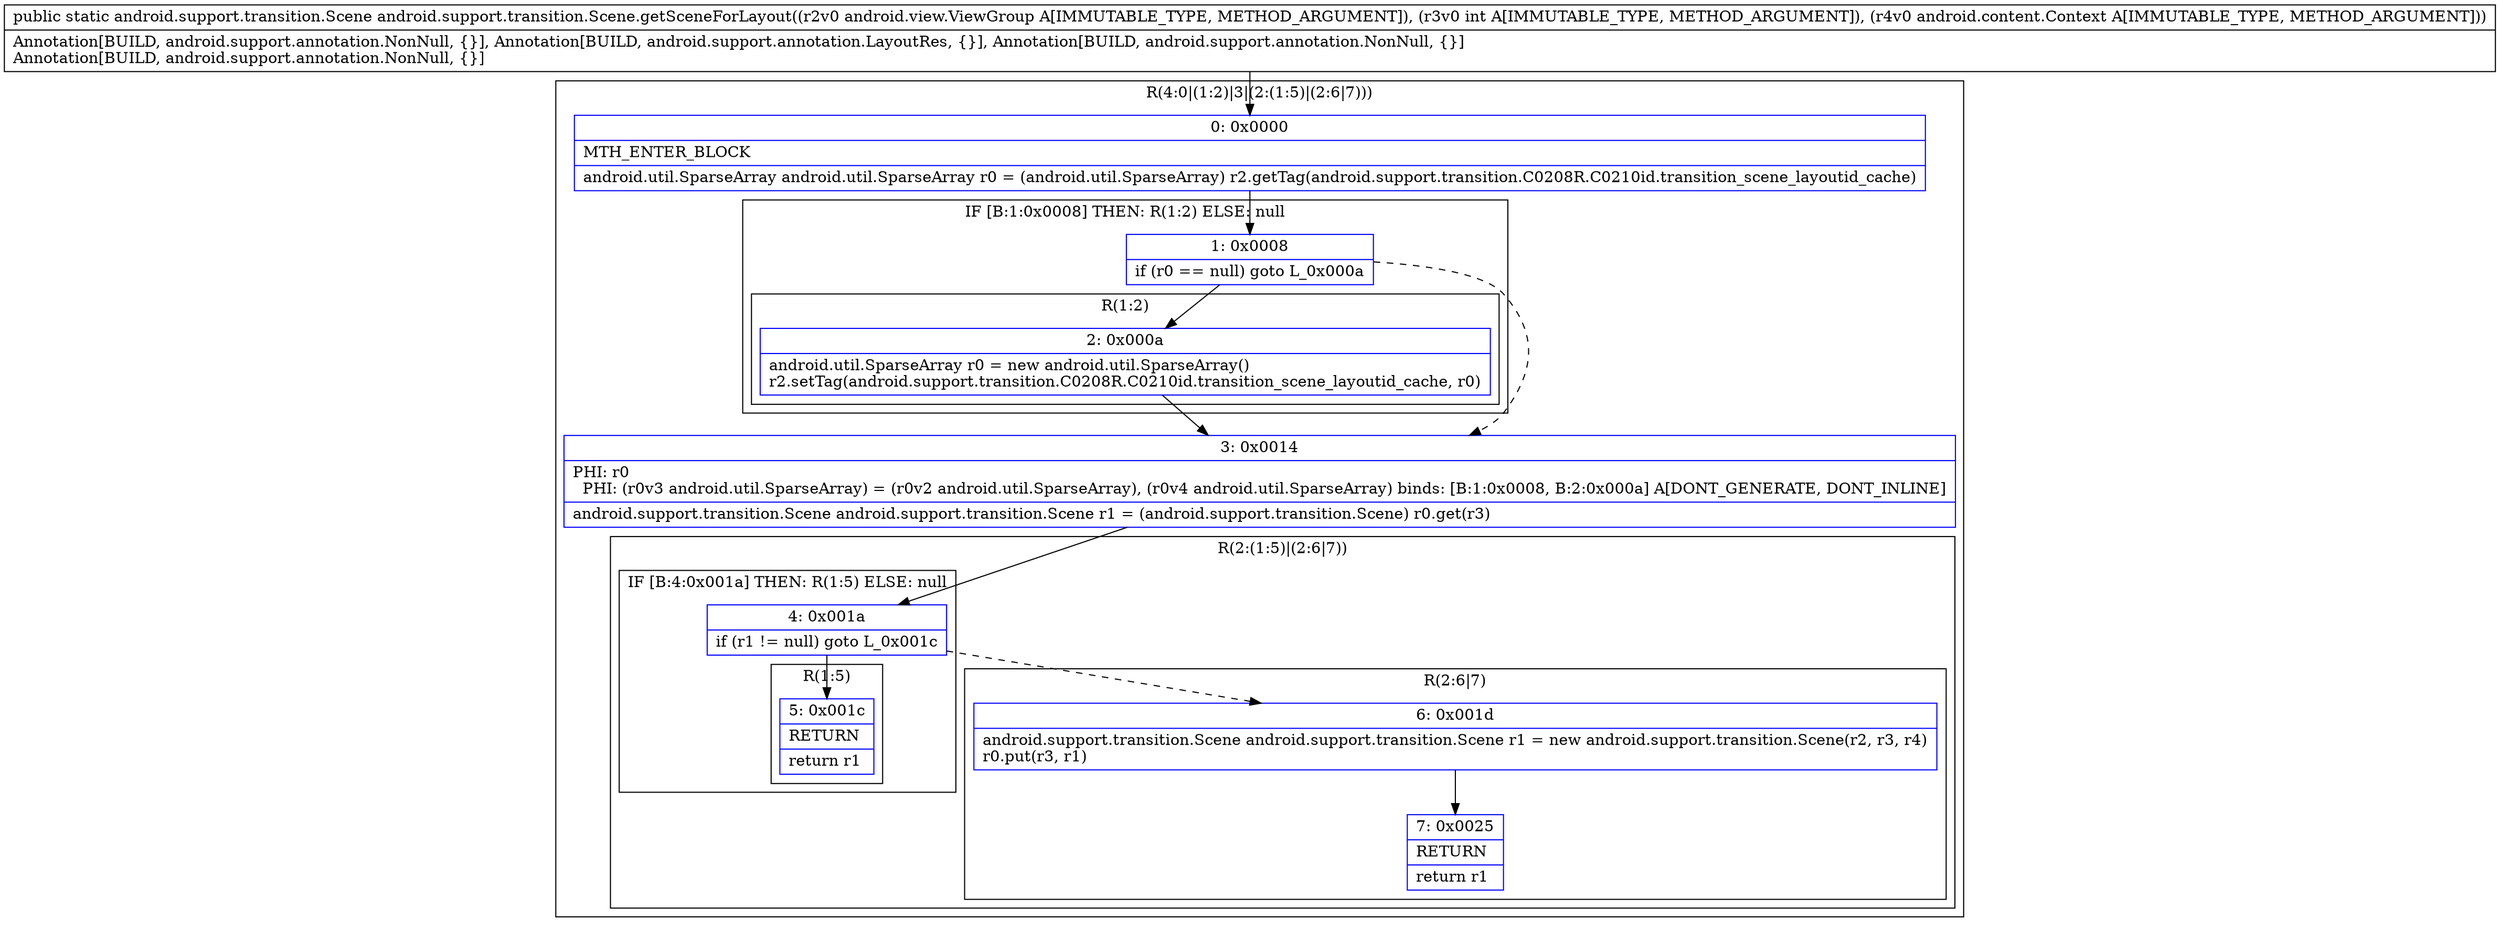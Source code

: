 digraph "CFG forandroid.support.transition.Scene.getSceneForLayout(Landroid\/view\/ViewGroup;ILandroid\/content\/Context;)Landroid\/support\/transition\/Scene;" {
subgraph cluster_Region_2100262707 {
label = "R(4:0|(1:2)|3|(2:(1:5)|(2:6|7)))";
node [shape=record,color=blue];
Node_0 [shape=record,label="{0\:\ 0x0000|MTH_ENTER_BLOCK\l|android.util.SparseArray android.util.SparseArray r0 = (android.util.SparseArray) r2.getTag(android.support.transition.C0208R.C0210id.transition_scene_layoutid_cache)\l}"];
subgraph cluster_IfRegion_1291187879 {
label = "IF [B:1:0x0008] THEN: R(1:2) ELSE: null";
node [shape=record,color=blue];
Node_1 [shape=record,label="{1\:\ 0x0008|if (r0 == null) goto L_0x000a\l}"];
subgraph cluster_Region_344237476 {
label = "R(1:2)";
node [shape=record,color=blue];
Node_2 [shape=record,label="{2\:\ 0x000a|android.util.SparseArray r0 = new android.util.SparseArray()\lr2.setTag(android.support.transition.C0208R.C0210id.transition_scene_layoutid_cache, r0)\l}"];
}
}
Node_3 [shape=record,label="{3\:\ 0x0014|PHI: r0 \l  PHI: (r0v3 android.util.SparseArray) = (r0v2 android.util.SparseArray), (r0v4 android.util.SparseArray) binds: [B:1:0x0008, B:2:0x000a] A[DONT_GENERATE, DONT_INLINE]\l|android.support.transition.Scene android.support.transition.Scene r1 = (android.support.transition.Scene) r0.get(r3)\l}"];
subgraph cluster_Region_1418005455 {
label = "R(2:(1:5)|(2:6|7))";
node [shape=record,color=blue];
subgraph cluster_IfRegion_1275729670 {
label = "IF [B:4:0x001a] THEN: R(1:5) ELSE: null";
node [shape=record,color=blue];
Node_4 [shape=record,label="{4\:\ 0x001a|if (r1 != null) goto L_0x001c\l}"];
subgraph cluster_Region_2106729126 {
label = "R(1:5)";
node [shape=record,color=blue];
Node_5 [shape=record,label="{5\:\ 0x001c|RETURN\l|return r1\l}"];
}
}
subgraph cluster_Region_1251637129 {
label = "R(2:6|7)";
node [shape=record,color=blue];
Node_6 [shape=record,label="{6\:\ 0x001d|android.support.transition.Scene android.support.transition.Scene r1 = new android.support.transition.Scene(r2, r3, r4)\lr0.put(r3, r1)\l}"];
Node_7 [shape=record,label="{7\:\ 0x0025|RETURN\l|return r1\l}"];
}
}
}
MethodNode[shape=record,label="{public static android.support.transition.Scene android.support.transition.Scene.getSceneForLayout((r2v0 android.view.ViewGroup A[IMMUTABLE_TYPE, METHOD_ARGUMENT]), (r3v0 int A[IMMUTABLE_TYPE, METHOD_ARGUMENT]), (r4v0 android.content.Context A[IMMUTABLE_TYPE, METHOD_ARGUMENT]))  | Annotation[BUILD, android.support.annotation.NonNull, \{\}], Annotation[BUILD, android.support.annotation.LayoutRes, \{\}], Annotation[BUILD, android.support.annotation.NonNull, \{\}]\lAnnotation[BUILD, android.support.annotation.NonNull, \{\}]\l}"];
MethodNode -> Node_0;
Node_0 -> Node_1;
Node_1 -> Node_2;
Node_1 -> Node_3[style=dashed];
Node_2 -> Node_3;
Node_3 -> Node_4;
Node_4 -> Node_5;
Node_4 -> Node_6[style=dashed];
Node_6 -> Node_7;
}

